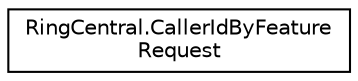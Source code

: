 digraph "Graphical Class Hierarchy"
{
 // LATEX_PDF_SIZE
  edge [fontname="Helvetica",fontsize="10",labelfontname="Helvetica",labelfontsize="10"];
  node [fontname="Helvetica",fontsize="10",shape=record];
  rankdir="LR";
  Node0 [label="RingCentral.CallerIdByFeature\lRequest",height=0.2,width=0.4,color="black", fillcolor="white", style="filled",URL="$classRingCentral_1_1CallerIdByFeatureRequest.html",tooltip="Caller ID settings by feature"];
}
